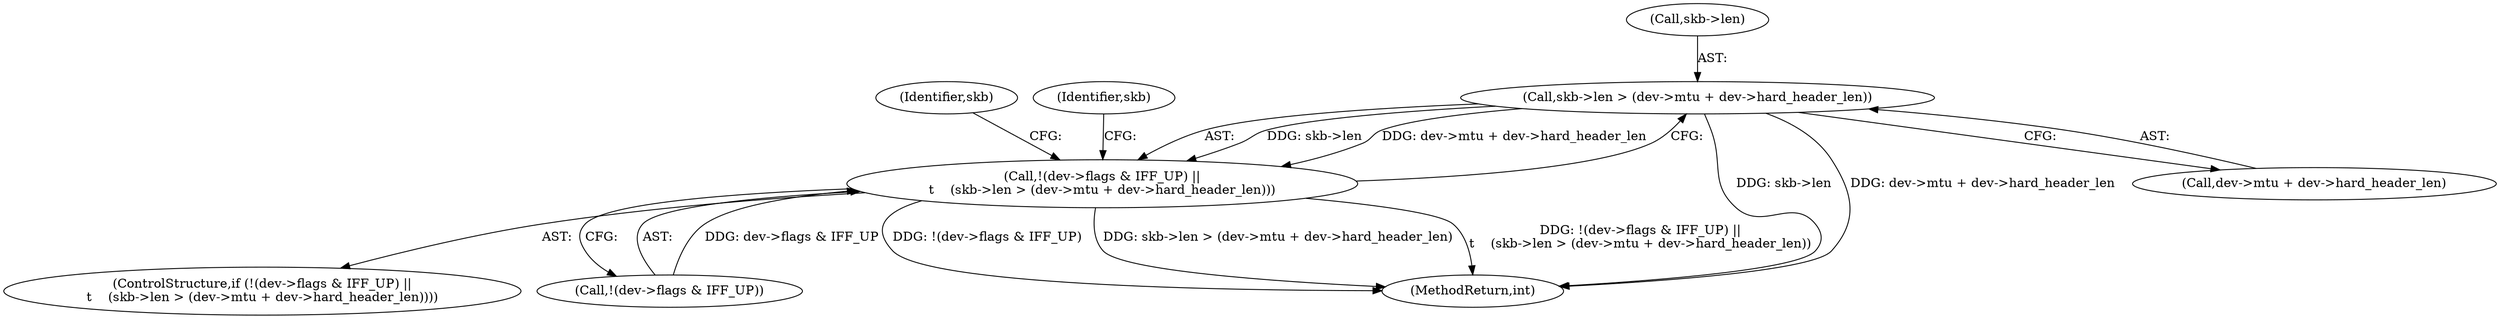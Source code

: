 digraph "0_linux_6ec82562ffc6f297d0de36d65776cff8e5704867_0@pointer" {
"1000114" [label="(Call,skb->len > (dev->mtu + dev->hard_header_len))"];
"1000107" [label="(Call,!(dev->flags & IFF_UP) ||\n\t    (skb->len > (dev->mtu + dev->hard_header_len)))"];
"1000127" [label="(Identifier,skb)"];
"1000107" [label="(Call,!(dev->flags & IFF_UP) ||\n\t    (skb->len > (dev->mtu + dev->hard_header_len)))"];
"1000114" [label="(Call,skb->len > (dev->mtu + dev->hard_header_len))"];
"1000108" [label="(Call,!(dev->flags & IFF_UP))"];
"1000115" [label="(Call,skb->len)"];
"1000106" [label="(ControlStructure,if (!(dev->flags & IFF_UP) ||\n\t    (skb->len > (dev->mtu + dev->hard_header_len))))"];
"1000155" [label="(MethodReturn,int)"];
"1000118" [label="(Call,dev->mtu + dev->hard_header_len)"];
"1000131" [label="(Identifier,skb)"];
"1000114" -> "1000107"  [label="AST: "];
"1000114" -> "1000118"  [label="CFG: "];
"1000115" -> "1000114"  [label="AST: "];
"1000118" -> "1000114"  [label="AST: "];
"1000107" -> "1000114"  [label="CFG: "];
"1000114" -> "1000155"  [label="DDG: skb->len"];
"1000114" -> "1000155"  [label="DDG: dev->mtu + dev->hard_header_len"];
"1000114" -> "1000107"  [label="DDG: skb->len"];
"1000114" -> "1000107"  [label="DDG: dev->mtu + dev->hard_header_len"];
"1000107" -> "1000106"  [label="AST: "];
"1000107" -> "1000108"  [label="CFG: "];
"1000108" -> "1000107"  [label="AST: "];
"1000127" -> "1000107"  [label="CFG: "];
"1000131" -> "1000107"  [label="CFG: "];
"1000107" -> "1000155"  [label="DDG: !(dev->flags & IFF_UP)"];
"1000107" -> "1000155"  [label="DDG: skb->len > (dev->mtu + dev->hard_header_len)"];
"1000107" -> "1000155"  [label="DDG: !(dev->flags & IFF_UP) ||\n\t    (skb->len > (dev->mtu + dev->hard_header_len))"];
"1000108" -> "1000107"  [label="DDG: dev->flags & IFF_UP"];
}
